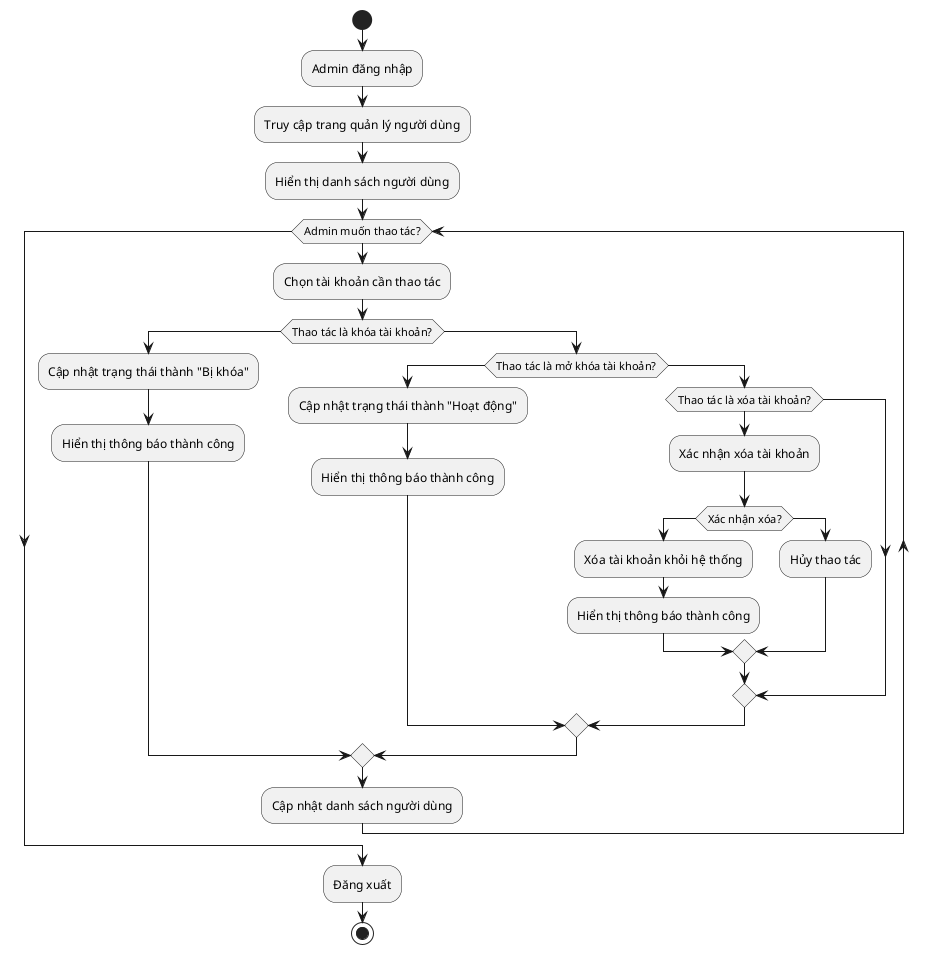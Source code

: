 @startuml
start
:Admin đăng nhập;
:Truy cập trang quản lý người dùng;
:Hiển thị danh sách người dùng;

while (Admin muốn thao tác?) 
    :Chọn tài khoản cần thao tác;
    
    if (Thao tác là khóa tài khoản?) then
        :Cập nhật trạng thái thành "Bị khóa";
        :Hiển thị thông báo thành công;
    else 
        if (Thao tác là mở khóa tài khoản?) then
            :Cập nhật trạng thái thành "Hoạt động";
            :Hiển thị thông báo thành công;
        else 
            if (Thao tác là xóa tài khoản?) then
                :Xác nhận xóa tài khoản;
                if (Xác nhận xóa?) then
                    :Xóa tài khoản khỏi hệ thống;
                    :Hiển thị thông báo thành công;
                else
                    :Hủy thao tác;
                endif
            endif
        endif
    endif

    :Cập nhật danh sách người dùng;
endwhile

:Đăng xuất;
stop
@enduml
